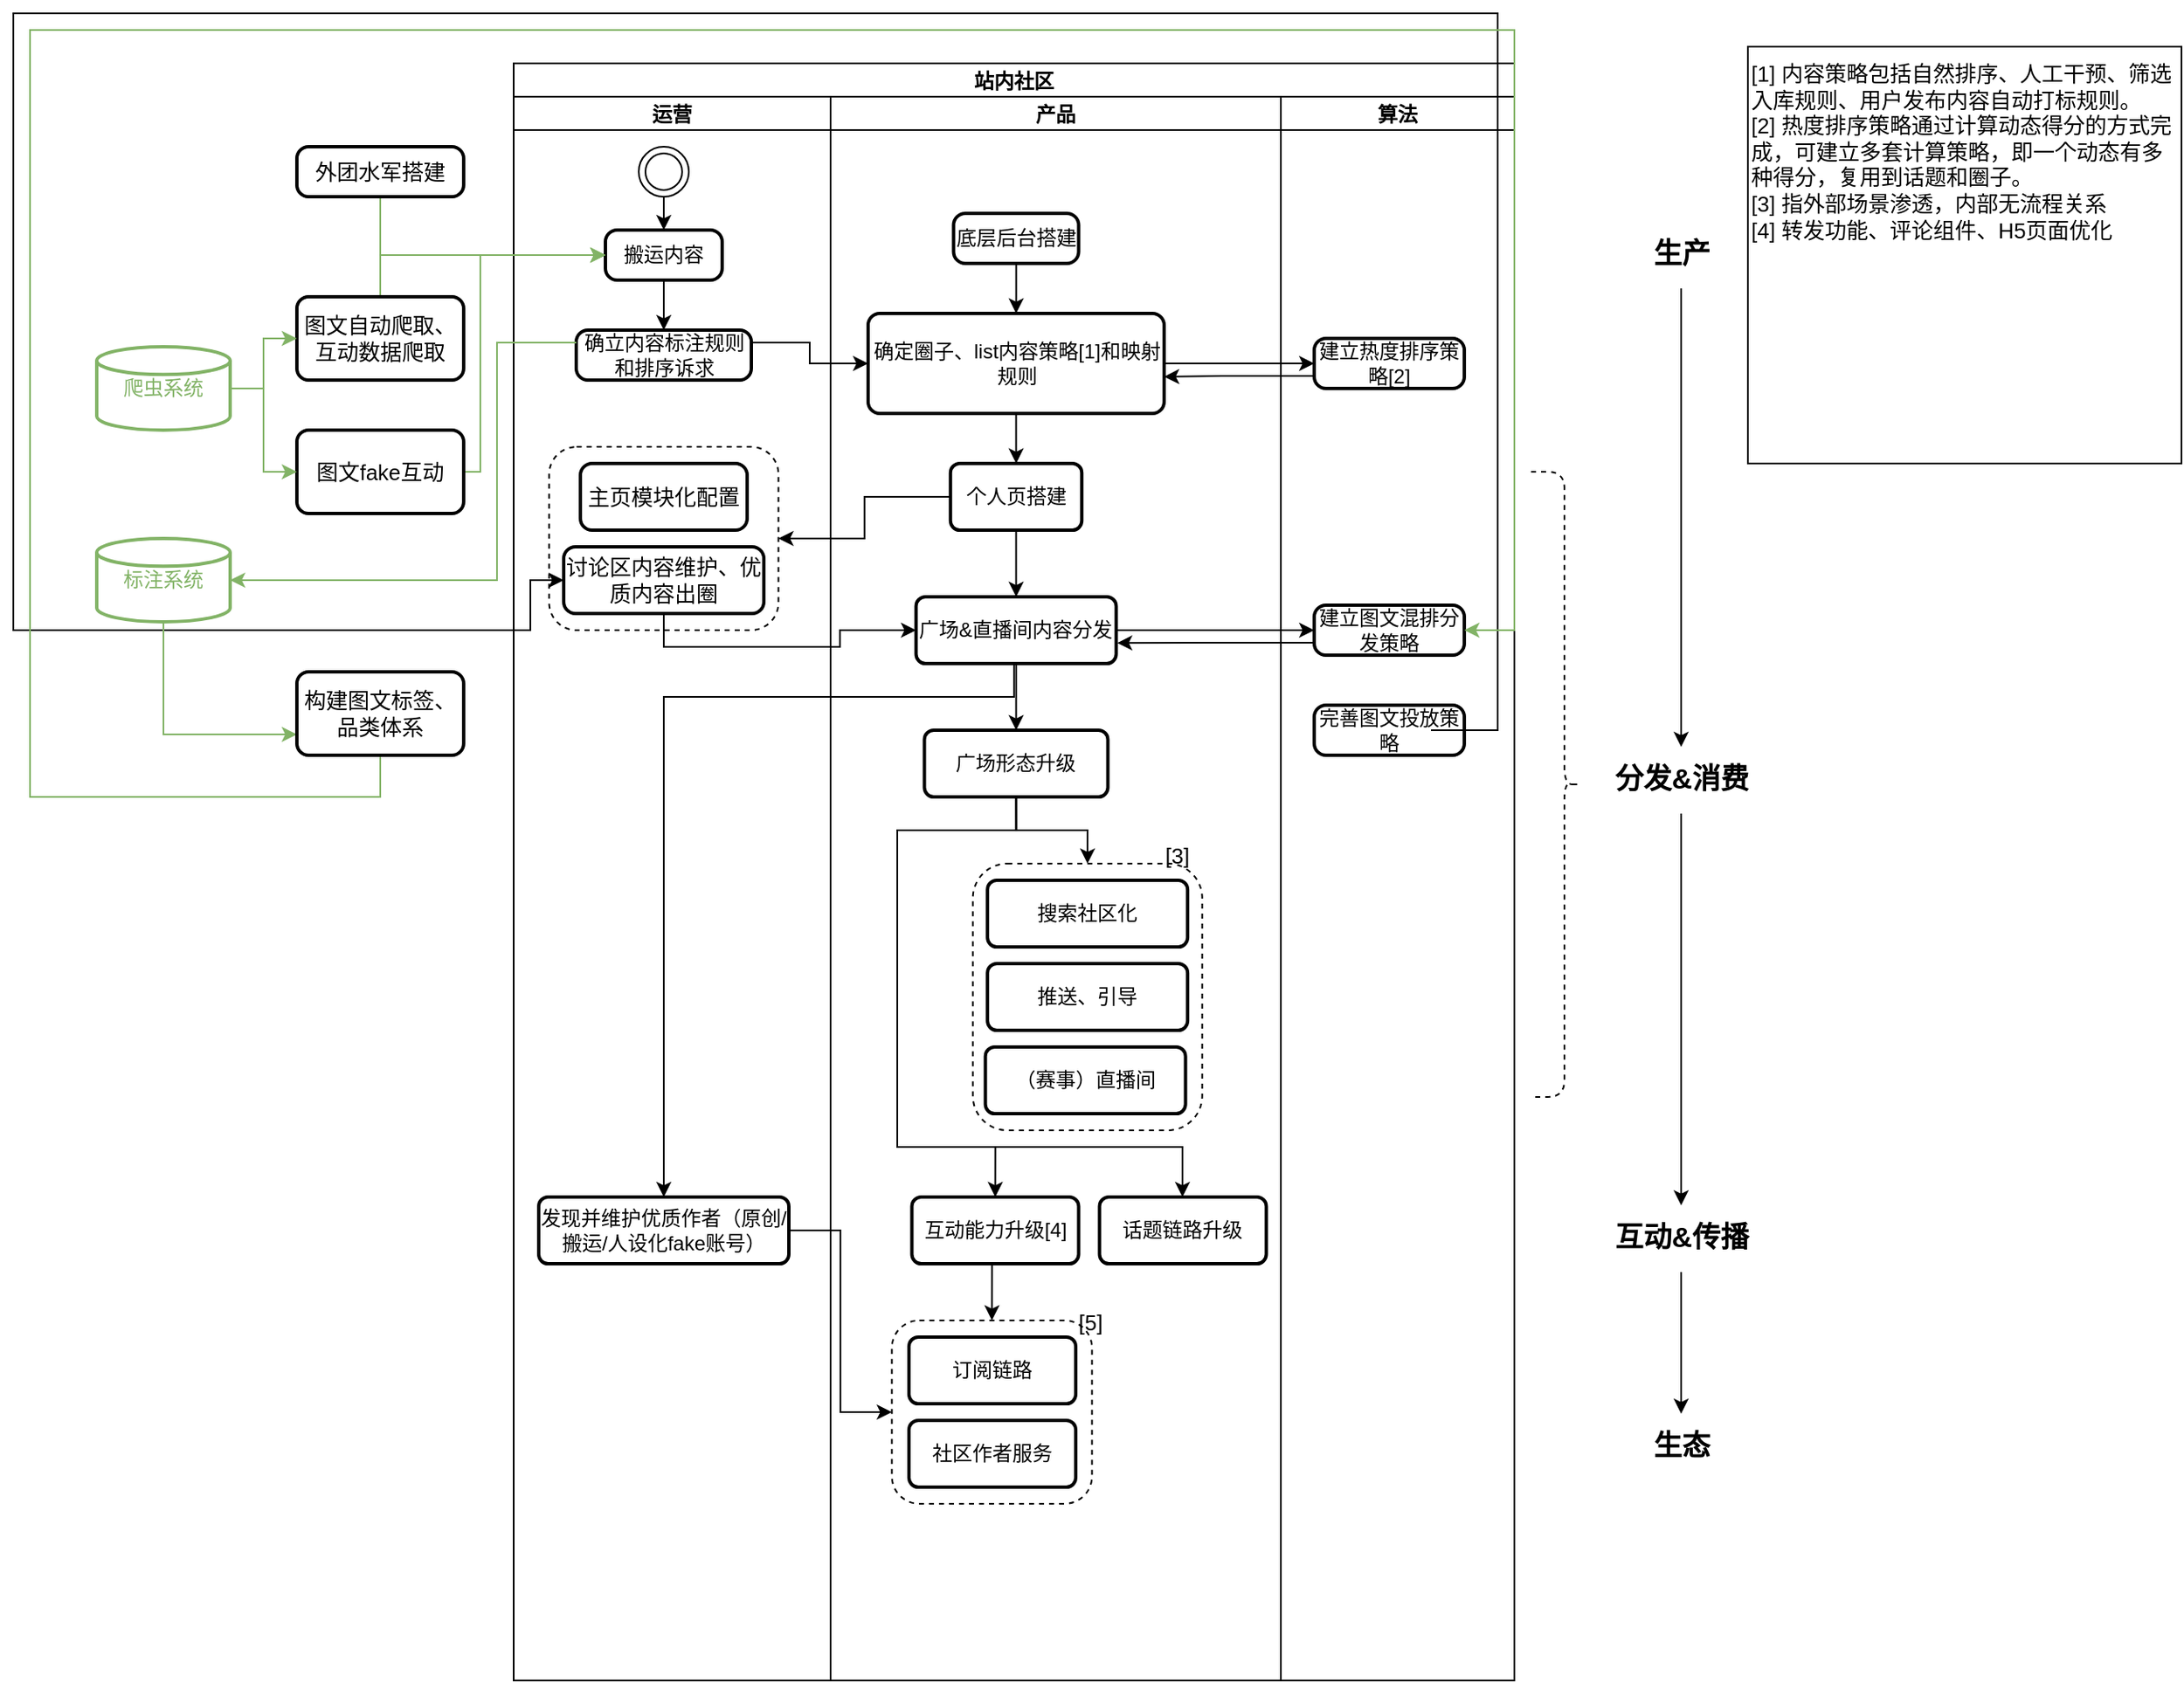 <mxfile version="16.2.7" type="github">
  <diagram name="Page-1" id="74e2e168-ea6b-b213-b513-2b3c1d86103e">
    <mxGraphModel dx="2454" dy="726" grid="1" gridSize="10" guides="1" tooltips="1" connect="1" arrows="1" fold="1" page="1" pageScale="1" pageWidth="1100" pageHeight="850" background="none" math="0" shadow="0">
      <root>
        <mxCell id="0" />
        <mxCell id="1" parent="0" />
        <mxCell id="5FDzwrHfISPWhtm09f9s-1" value="站内社区" style="swimlane;childLayout=stackLayout;resizeParent=1;resizeParentMax=0;startSize=20;" parent="1" vertex="1">
          <mxGeometry x="190" y="60" width="600" height="970" as="geometry" />
        </mxCell>
        <mxCell id="5FDzwrHfISPWhtm09f9s-2" value="运营" style="swimlane;startSize=20;" parent="5FDzwrHfISPWhtm09f9s-1" vertex="1">
          <mxGeometry y="20" width="190" height="950" as="geometry" />
        </mxCell>
        <mxCell id="ZMYzjcz4kzVzO9VZxVAW-8" style="edgeStyle=orthogonalEdgeStyle;rounded=0;orthogonalLoop=1;jettySize=auto;html=1;exitX=0.5;exitY=1;exitDx=0;exitDy=0;entryX=0.5;entryY=0;entryDx=0;entryDy=0;strokeColor=#000000;" edge="1" parent="5FDzwrHfISPWhtm09f9s-2" source="ZMYzjcz4kzVzO9VZxVAW-3" target="ZMYzjcz4kzVzO9VZxVAW-5">
          <mxGeometry relative="1" as="geometry" />
        </mxCell>
        <mxCell id="ZMYzjcz4kzVzO9VZxVAW-3" value="" style="ellipse;shape=doubleEllipse;html=1;dashed=0;whitespace=wrap;aspect=fixed;" vertex="1" parent="5FDzwrHfISPWhtm09f9s-2">
          <mxGeometry x="75" y="30" width="30" height="30" as="geometry" />
        </mxCell>
        <mxCell id="ZMYzjcz4kzVzO9VZxVAW-15" value="" style="edgeStyle=orthogonalEdgeStyle;rounded=0;orthogonalLoop=1;jettySize=auto;html=1;strokeColor=#000000;" edge="1" parent="5FDzwrHfISPWhtm09f9s-2" source="ZMYzjcz4kzVzO9VZxVAW-5" target="ZMYzjcz4kzVzO9VZxVAW-9">
          <mxGeometry relative="1" as="geometry" />
        </mxCell>
        <mxCell id="ZMYzjcz4kzVzO9VZxVAW-5" value="搬运内容" style="rounded=1;whiteSpace=wrap;html=1;absoluteArcSize=1;arcSize=14;strokeWidth=2;" vertex="1" parent="5FDzwrHfISPWhtm09f9s-2">
          <mxGeometry x="55" y="80" width="70" height="30" as="geometry" />
        </mxCell>
        <mxCell id="ZMYzjcz4kzVzO9VZxVAW-9" value="确立内容标注规则和排序诉求" style="rounded=1;whiteSpace=wrap;html=1;absoluteArcSize=1;arcSize=14;strokeWidth=2;" vertex="1" parent="5FDzwrHfISPWhtm09f9s-2">
          <mxGeometry x="37.5" y="140" width="105" height="30" as="geometry" />
        </mxCell>
        <mxCell id="ZMYzjcz4kzVzO9VZxVAW-37" value="主页模块化配置" style="rounded=1;whiteSpace=wrap;html=1;absoluteArcSize=1;arcSize=14;strokeWidth=2;fontSize=13;" vertex="1" parent="5FDzwrHfISPWhtm09f9s-2">
          <mxGeometry x="40" y="220" width="100" height="40" as="geometry" />
        </mxCell>
        <mxCell id="ZMYzjcz4kzVzO9VZxVAW-65" value="讨论区内容维护、优质内容出圈" style="rounded=1;whiteSpace=wrap;html=1;absoluteArcSize=1;arcSize=14;strokeWidth=2;fontSize=13;" vertex="1" parent="5FDzwrHfISPWhtm09f9s-2">
          <mxGeometry x="30" y="270" width="120" height="40" as="geometry" />
        </mxCell>
        <mxCell id="ZMYzjcz4kzVzO9VZxVAW-74" value="" style="rounded=1;whiteSpace=wrap;html=1;fontSize=13;fontColor=#FF3333;strokeColor=#000000;fillColor=none;dashed=1;" vertex="1" parent="5FDzwrHfISPWhtm09f9s-2">
          <mxGeometry x="21.25" y="210" width="137.5" height="110" as="geometry" />
        </mxCell>
        <mxCell id="ZMYzjcz4kzVzO9VZxVAW-102" value="发现并维护优质作者（原创/搬运/人设化fake账号）" style="whiteSpace=wrap;html=1;rounded=1;arcSize=14;strokeWidth=2;" vertex="1" parent="5FDzwrHfISPWhtm09f9s-2">
          <mxGeometry x="15" y="660" width="150" height="40" as="geometry" />
        </mxCell>
        <mxCell id="5FDzwrHfISPWhtm09f9s-3" value="产品" style="swimlane;startSize=20;" parent="5FDzwrHfISPWhtm09f9s-1" vertex="1">
          <mxGeometry x="190" y="20" width="270" height="950" as="geometry" />
        </mxCell>
        <mxCell id="ZMYzjcz4kzVzO9VZxVAW-17" value="" style="edgeStyle=orthogonalEdgeStyle;rounded=0;orthogonalLoop=1;jettySize=auto;html=1;strokeColor=#000000;" edge="1" parent="5FDzwrHfISPWhtm09f9s-3" source="ZMYzjcz4kzVzO9VZxVAW-6" target="ZMYzjcz4kzVzO9VZxVAW-11">
          <mxGeometry relative="1" as="geometry" />
        </mxCell>
        <mxCell id="ZMYzjcz4kzVzO9VZxVAW-6" value="底层后台搭建" style="rounded=1;whiteSpace=wrap;html=1;absoluteArcSize=1;arcSize=14;strokeWidth=2;" vertex="1" parent="5FDzwrHfISPWhtm09f9s-3">
          <mxGeometry x="73.75" y="70" width="75" height="30" as="geometry" />
        </mxCell>
        <mxCell id="ZMYzjcz4kzVzO9VZxVAW-23" value="" style="edgeStyle=orthogonalEdgeStyle;rounded=0;orthogonalLoop=1;jettySize=auto;html=1;strokeColor=#000000;" edge="1" parent="5FDzwrHfISPWhtm09f9s-3" source="ZMYzjcz4kzVzO9VZxVAW-11" target="ZMYzjcz4kzVzO9VZxVAW-22">
          <mxGeometry relative="1" as="geometry" />
        </mxCell>
        <mxCell id="ZMYzjcz4kzVzO9VZxVAW-11" value="确定圈子、list内容策略[1]和映射规则" style="rounded=1;whiteSpace=wrap;html=1;absoluteArcSize=1;arcSize=14;strokeWidth=2;" vertex="1" parent="5FDzwrHfISPWhtm09f9s-3">
          <mxGeometry x="22.5" y="130" width="177.5" height="60" as="geometry" />
        </mxCell>
        <mxCell id="ZMYzjcz4kzVzO9VZxVAW-52" style="edgeStyle=orthogonalEdgeStyle;rounded=0;orthogonalLoop=1;jettySize=auto;html=1;exitX=0.5;exitY=1;exitDx=0;exitDy=0;entryX=0.5;entryY=0;entryDx=0;entryDy=0;fontSize=13;fontColor=#82B366;strokeColor=#000000;" edge="1" parent="5FDzwrHfISPWhtm09f9s-3" source="ZMYzjcz4kzVzO9VZxVAW-42" target="ZMYzjcz4kzVzO9VZxVAW-51">
          <mxGeometry relative="1" as="geometry" />
        </mxCell>
        <mxCell id="ZMYzjcz4kzVzO9VZxVAW-64" style="edgeStyle=orthogonalEdgeStyle;rounded=0;orthogonalLoop=1;jettySize=auto;html=1;exitX=0.5;exitY=1;exitDx=0;exitDy=0;entryX=0.5;entryY=0;entryDx=0;entryDy=0;fontSize=13;fontColor=#FF3333;strokeColor=#000000;" edge="1" parent="5FDzwrHfISPWhtm09f9s-3" source="ZMYzjcz4kzVzO9VZxVAW-22" target="ZMYzjcz4kzVzO9VZxVAW-42">
          <mxGeometry relative="1" as="geometry" />
        </mxCell>
        <mxCell id="ZMYzjcz4kzVzO9VZxVAW-22" value="个人页搭建" style="whiteSpace=wrap;html=1;rounded=1;arcSize=14;strokeWidth=2;" vertex="1" parent="5FDzwrHfISPWhtm09f9s-3">
          <mxGeometry x="71.88" y="220" width="78.75" height="40" as="geometry" />
        </mxCell>
        <mxCell id="ZMYzjcz4kzVzO9VZxVAW-42" value="广场&amp;amp;直播间内容分发" style="whiteSpace=wrap;html=1;rounded=1;arcSize=14;strokeWidth=2;" vertex="1" parent="5FDzwrHfISPWhtm09f9s-3">
          <mxGeometry x="51.26" y="300" width="120" height="40" as="geometry" />
        </mxCell>
        <mxCell id="ZMYzjcz4kzVzO9VZxVAW-117" style="edgeStyle=orthogonalEdgeStyle;rounded=0;orthogonalLoop=1;jettySize=auto;html=1;exitX=0.5;exitY=1;exitDx=0;exitDy=0;fontSize=17;fontColor=#000000;strokeColor=#000000;entryX=0.5;entryY=0;entryDx=0;entryDy=0;" edge="1" parent="5FDzwrHfISPWhtm09f9s-3" source="ZMYzjcz4kzVzO9VZxVAW-51" target="ZMYzjcz4kzVzO9VZxVAW-116">
          <mxGeometry relative="1" as="geometry">
            <Array as="points">
              <mxPoint x="111" y="440" />
              <mxPoint x="40" y="440" />
              <mxPoint x="40" y="630" />
              <mxPoint x="99" y="630" />
            </Array>
          </mxGeometry>
        </mxCell>
        <mxCell id="ZMYzjcz4kzVzO9VZxVAW-126" style="edgeStyle=orthogonalEdgeStyle;rounded=0;orthogonalLoop=1;jettySize=auto;html=1;exitX=0.5;exitY=1;exitDx=0;exitDy=0;fontSize=13;fontColor=#000000;strokeColor=#000000;" edge="1" parent="5FDzwrHfISPWhtm09f9s-3" source="ZMYzjcz4kzVzO9VZxVAW-51" target="ZMYzjcz4kzVzO9VZxVAW-125">
          <mxGeometry relative="1" as="geometry">
            <Array as="points">
              <mxPoint x="111" y="440" />
              <mxPoint x="40" y="440" />
              <mxPoint x="40" y="630" />
              <mxPoint x="211" y="630" />
            </Array>
          </mxGeometry>
        </mxCell>
        <mxCell id="ZMYzjcz4kzVzO9VZxVAW-51" value="广场形态升级" style="whiteSpace=wrap;html=1;rounded=1;arcSize=14;strokeWidth=2;" vertex="1" parent="5FDzwrHfISPWhtm09f9s-3">
          <mxGeometry x="56.26" y="380" width="110" height="40" as="geometry" />
        </mxCell>
        <mxCell id="ZMYzjcz4kzVzO9VZxVAW-78" style="edgeStyle=orthogonalEdgeStyle;rounded=0;orthogonalLoop=1;jettySize=auto;html=1;exitX=0.5;exitY=1;exitDx=0;exitDy=0;entryX=0.5;entryY=0;entryDx=0;entryDy=0;fontSize=13;fontColor=#FF3333;strokeColor=#000000;" edge="1" parent="5FDzwrHfISPWhtm09f9s-3" source="ZMYzjcz4kzVzO9VZxVAW-51" target="ZMYzjcz4kzVzO9VZxVAW-77">
          <mxGeometry relative="1" as="geometry" />
        </mxCell>
        <mxCell id="ZMYzjcz4kzVzO9VZxVAW-82" value="" style="group" vertex="1" connectable="0" parent="5FDzwrHfISPWhtm09f9s-3">
          <mxGeometry x="70" y="440" width="168.13" height="180" as="geometry" />
        </mxCell>
        <mxCell id="ZMYzjcz4kzVzO9VZxVAW-80" value="&lt;font color=&quot;#000000&quot;&gt;[3]&lt;/font&gt;" style="text;html=1;strokeColor=none;fillColor=none;align=center;verticalAlign=middle;whiteSpace=wrap;rounded=0;dashed=1;fontSize=13;fontColor=#FF3333;" vertex="1" parent="ZMYzjcz4kzVzO9VZxVAW-82">
          <mxGeometry x="108.13" width="60" height="30" as="geometry" />
        </mxCell>
        <mxCell id="ZMYzjcz4kzVzO9VZxVAW-77" value="" style="rounded=1;whiteSpace=wrap;html=1;fontSize=13;fontColor=#FF3333;strokeColor=#000000;fillColor=none;dashed=1;" vertex="1" parent="ZMYzjcz4kzVzO9VZxVAW-82">
          <mxGeometry x="15.32" y="20" width="137.5" height="160" as="geometry" />
        </mxCell>
        <mxCell id="ZMYzjcz4kzVzO9VZxVAW-118" value="" style="group" vertex="1" connectable="0" parent="ZMYzjcz4kzVzO9VZxVAW-82">
          <mxGeometry x="22.82" y="30" width="121.26" height="140" as="geometry" />
        </mxCell>
        <mxCell id="ZMYzjcz4kzVzO9VZxVAW-75" value="搜索社区化" style="whiteSpace=wrap;html=1;rounded=1;arcSize=14;strokeWidth=2;" vertex="1" parent="ZMYzjcz4kzVzO9VZxVAW-118">
          <mxGeometry x="1.26" width="120" height="40" as="geometry" />
        </mxCell>
        <mxCell id="ZMYzjcz4kzVzO9VZxVAW-76" value="推送、引导" style="whiteSpace=wrap;html=1;rounded=1;arcSize=14;strokeWidth=2;" vertex="1" parent="ZMYzjcz4kzVzO9VZxVAW-118">
          <mxGeometry x="1.26" y="50" width="120" height="40" as="geometry" />
        </mxCell>
        <mxCell id="ZMYzjcz4kzVzO9VZxVAW-81" value="（赛事）直播间" style="whiteSpace=wrap;html=1;rounded=1;arcSize=14;strokeWidth=2;" vertex="1" parent="ZMYzjcz4kzVzO9VZxVAW-118">
          <mxGeometry y="100" width="120" height="40" as="geometry" />
        </mxCell>
        <mxCell id="ZMYzjcz4kzVzO9VZxVAW-122" style="edgeStyle=orthogonalEdgeStyle;rounded=0;orthogonalLoop=1;jettySize=auto;html=1;exitX=0.5;exitY=1;exitDx=0;exitDy=0;entryX=0.5;entryY=0;entryDx=0;entryDy=0;fontSize=17;fontColor=#000000;strokeColor=#000000;" edge="1" parent="5FDzwrHfISPWhtm09f9s-3" source="ZMYzjcz4kzVzO9VZxVAW-116" target="ZMYzjcz4kzVzO9VZxVAW-121">
          <mxGeometry relative="1" as="geometry" />
        </mxCell>
        <mxCell id="ZMYzjcz4kzVzO9VZxVAW-116" value="互动能力升级[4]" style="whiteSpace=wrap;html=1;rounded=1;arcSize=14;strokeWidth=2;" vertex="1" parent="5FDzwrHfISPWhtm09f9s-3">
          <mxGeometry x="48.75" y="660" width="100" height="40" as="geometry" />
        </mxCell>
        <mxCell id="ZMYzjcz4kzVzO9VZxVAW-125" value="话题链路升级" style="whiteSpace=wrap;html=1;rounded=1;arcSize=14;strokeWidth=2;" vertex="1" parent="5FDzwrHfISPWhtm09f9s-3">
          <mxGeometry x="161.26" y="660" width="100" height="40" as="geometry" />
        </mxCell>
        <mxCell id="ZMYzjcz4kzVzO9VZxVAW-128" value="" style="group" vertex="1" connectable="0" parent="5FDzwrHfISPWhtm09f9s-3">
          <mxGeometry x="36.75" y="720" width="149" height="124" as="geometry" />
        </mxCell>
        <mxCell id="ZMYzjcz4kzVzO9VZxVAW-123" value="[5]" style="text;html=1;strokeColor=none;fillColor=none;align=center;verticalAlign=middle;whiteSpace=wrap;rounded=0;dashed=1;fontSize=13;fontColor=#000000;" vertex="1" parent="ZMYzjcz4kzVzO9VZxVAW-128">
          <mxGeometry x="89" width="60" height="30" as="geometry" />
        </mxCell>
        <mxCell id="ZMYzjcz4kzVzO9VZxVAW-127" value="" style="group" vertex="1" connectable="0" parent="ZMYzjcz4kzVzO9VZxVAW-128">
          <mxGeometry y="14" width="120" height="110" as="geometry" />
        </mxCell>
        <mxCell id="ZMYzjcz4kzVzO9VZxVAW-119" value="订阅链路" style="whiteSpace=wrap;html=1;rounded=1;arcSize=14;strokeWidth=2;" vertex="1" parent="ZMYzjcz4kzVzO9VZxVAW-127">
          <mxGeometry x="10.26" y="10" width="100" height="40" as="geometry" />
        </mxCell>
        <mxCell id="ZMYzjcz4kzVzO9VZxVAW-120" value="社区作者服务" style="whiteSpace=wrap;html=1;rounded=1;arcSize=14;strokeWidth=2;" vertex="1" parent="ZMYzjcz4kzVzO9VZxVAW-127">
          <mxGeometry x="10.26" y="60" width="100" height="40" as="geometry" />
        </mxCell>
        <mxCell id="ZMYzjcz4kzVzO9VZxVAW-121" value="" style="rounded=1;whiteSpace=wrap;html=1;dashed=1;fontSize=17;fontColor=#000000;strokeColor=#000000;fillColor=none;" vertex="1" parent="ZMYzjcz4kzVzO9VZxVAW-127">
          <mxGeometry width="120" height="110" as="geometry" />
        </mxCell>
        <mxCell id="5FDzwrHfISPWhtm09f9s-4" value="算法" style="swimlane;startSize=20;" parent="5FDzwrHfISPWhtm09f9s-1" vertex="1">
          <mxGeometry x="460" y="20" width="140" height="950" as="geometry" />
        </mxCell>
        <mxCell id="ZMYzjcz4kzVzO9VZxVAW-10" value="建立热度排序策略[2]" style="rounded=1;whiteSpace=wrap;html=1;absoluteArcSize=1;arcSize=14;strokeWidth=2;" vertex="1" parent="5FDzwrHfISPWhtm09f9s-4">
          <mxGeometry x="20" y="145" width="90" height="30" as="geometry" />
        </mxCell>
        <mxCell id="ZMYzjcz4kzVzO9VZxVAW-24" value="建立图文混排分发策略" style="rounded=1;whiteSpace=wrap;html=1;absoluteArcSize=1;arcSize=14;strokeWidth=2;" vertex="1" parent="5FDzwrHfISPWhtm09f9s-4">
          <mxGeometry x="20" y="305" width="90" height="30" as="geometry" />
        </mxCell>
        <mxCell id="ZMYzjcz4kzVzO9VZxVAW-25" value="完善图文投放策略" style="rounded=1;whiteSpace=wrap;html=1;absoluteArcSize=1;arcSize=14;strokeWidth=2;" vertex="1" parent="5FDzwrHfISPWhtm09f9s-4">
          <mxGeometry x="20" y="365" width="90" height="30" as="geometry" />
        </mxCell>
        <mxCell id="ZMYzjcz4kzVzO9VZxVAW-12" style="edgeStyle=orthogonalEdgeStyle;rounded=0;orthogonalLoop=1;jettySize=auto;html=1;exitX=1;exitY=0.25;exitDx=0;exitDy=0;entryX=0;entryY=0.5;entryDx=0;entryDy=0;strokeColor=#000000;" edge="1" parent="5FDzwrHfISPWhtm09f9s-1" source="ZMYzjcz4kzVzO9VZxVAW-9" target="ZMYzjcz4kzVzO9VZxVAW-11">
          <mxGeometry relative="1" as="geometry" />
        </mxCell>
        <mxCell id="ZMYzjcz4kzVzO9VZxVAW-40" style="edgeStyle=orthogonalEdgeStyle;rounded=0;orthogonalLoop=1;jettySize=auto;html=1;fontSize=13;strokeColor=#000000;entryX=0;entryY=0.5;entryDx=0;entryDy=0;" edge="1" parent="5FDzwrHfISPWhtm09f9s-1" target="ZMYzjcz4kzVzO9VZxVAW-65">
          <mxGeometry relative="1" as="geometry">
            <mxPoint x="550" y="400" as="sourcePoint" />
            <mxPoint x="342.5" y="405" as="targetPoint" />
            <Array as="points">
              <mxPoint x="590" y="400" />
              <mxPoint x="590" y="-30" />
              <mxPoint x="-300" y="-30" />
              <mxPoint x="-300" y="340" />
              <mxPoint x="10" y="340" />
              <mxPoint x="10" y="310" />
            </Array>
          </mxGeometry>
        </mxCell>
        <mxCell id="ZMYzjcz4kzVzO9VZxVAW-68" style="edgeStyle=orthogonalEdgeStyle;rounded=0;orthogonalLoop=1;jettySize=auto;html=1;exitX=0;exitY=0.5;exitDx=0;exitDy=0;entryX=1;entryY=0.5;entryDx=0;entryDy=0;fontSize=13;fontColor=#FF3333;strokeColor=#000000;" edge="1" parent="5FDzwrHfISPWhtm09f9s-1" source="ZMYzjcz4kzVzO9VZxVAW-22" target="ZMYzjcz4kzVzO9VZxVAW-74">
          <mxGeometry relative="1" as="geometry" />
        </mxCell>
        <mxCell id="ZMYzjcz4kzVzO9VZxVAW-69" style="edgeStyle=orthogonalEdgeStyle;rounded=0;orthogonalLoop=1;jettySize=auto;html=1;exitX=0.5;exitY=1;exitDx=0;exitDy=0;entryX=0;entryY=0.5;entryDx=0;entryDy=0;fontSize=13;fontColor=#FF3333;strokeColor=#000000;" edge="1" parent="5FDzwrHfISPWhtm09f9s-1" source="ZMYzjcz4kzVzO9VZxVAW-65" target="ZMYzjcz4kzVzO9VZxVAW-42">
          <mxGeometry relative="1" as="geometry" />
        </mxCell>
        <mxCell id="ZMYzjcz4kzVzO9VZxVAW-70" style="edgeStyle=orthogonalEdgeStyle;rounded=0;orthogonalLoop=1;jettySize=auto;html=1;exitX=1;exitY=0.5;exitDx=0;exitDy=0;entryX=0;entryY=0.5;entryDx=0;entryDy=0;fontSize=13;fontColor=#FF3333;strokeColor=#000000;" edge="1" parent="5FDzwrHfISPWhtm09f9s-1" source="ZMYzjcz4kzVzO9VZxVAW-11" target="ZMYzjcz4kzVzO9VZxVAW-10">
          <mxGeometry relative="1" as="geometry" />
        </mxCell>
        <mxCell id="ZMYzjcz4kzVzO9VZxVAW-71" style="edgeStyle=orthogonalEdgeStyle;rounded=0;orthogonalLoop=1;jettySize=auto;html=1;exitX=0;exitY=0.75;exitDx=0;exitDy=0;fontSize=13;fontColor=#FF3333;strokeColor=#000000;" edge="1" parent="5FDzwrHfISPWhtm09f9s-1" source="ZMYzjcz4kzVzO9VZxVAW-10">
          <mxGeometry relative="1" as="geometry">
            <mxPoint x="390" y="188" as="targetPoint" />
            <Array as="points">
              <mxPoint x="425" y="188" />
              <mxPoint x="390" y="188" />
            </Array>
          </mxGeometry>
        </mxCell>
        <mxCell id="ZMYzjcz4kzVzO9VZxVAW-72" style="edgeStyle=orthogonalEdgeStyle;rounded=0;orthogonalLoop=1;jettySize=auto;html=1;exitX=0;exitY=0.75;exitDx=0;exitDy=0;entryX=1.005;entryY=0.692;entryDx=0;entryDy=0;fontSize=13;fontColor=#FF3333;strokeColor=#000000;entryPerimeter=0;" edge="1" parent="5FDzwrHfISPWhtm09f9s-1" source="ZMYzjcz4kzVzO9VZxVAW-24" target="ZMYzjcz4kzVzO9VZxVAW-42">
          <mxGeometry relative="1" as="geometry" />
        </mxCell>
        <mxCell id="ZMYzjcz4kzVzO9VZxVAW-73" style="edgeStyle=orthogonalEdgeStyle;rounded=0;orthogonalLoop=1;jettySize=auto;html=1;exitX=1;exitY=0.5;exitDx=0;exitDy=0;entryX=0;entryY=0.5;entryDx=0;entryDy=0;fontSize=13;fontColor=#FF3333;strokeColor=#000000;" edge="1" parent="5FDzwrHfISPWhtm09f9s-1" source="ZMYzjcz4kzVzO9VZxVAW-42" target="ZMYzjcz4kzVzO9VZxVAW-24">
          <mxGeometry relative="1" as="geometry" />
        </mxCell>
        <mxCell id="ZMYzjcz4kzVzO9VZxVAW-103" style="edgeStyle=orthogonalEdgeStyle;rounded=0;orthogonalLoop=1;jettySize=auto;html=1;exitX=0.5;exitY=1;exitDx=0;exitDy=0;entryX=0.5;entryY=0;entryDx=0;entryDy=0;fontSize=13;fontColor=#000000;strokeColor=#000000;" edge="1" parent="5FDzwrHfISPWhtm09f9s-1" source="ZMYzjcz4kzVzO9VZxVAW-42" target="ZMYzjcz4kzVzO9VZxVAW-102">
          <mxGeometry relative="1" as="geometry">
            <Array as="points">
              <mxPoint x="300" y="360" />
              <mxPoint x="300" y="380" />
              <mxPoint x="90" y="380" />
            </Array>
          </mxGeometry>
        </mxCell>
        <mxCell id="ZMYzjcz4kzVzO9VZxVAW-124" style="edgeStyle=orthogonalEdgeStyle;rounded=0;orthogonalLoop=1;jettySize=auto;html=1;exitX=1;exitY=0.5;exitDx=0;exitDy=0;entryX=0;entryY=0.5;entryDx=0;entryDy=0;fontSize=13;fontColor=#000000;strokeColor=#000000;" edge="1" parent="5FDzwrHfISPWhtm09f9s-1" source="ZMYzjcz4kzVzO9VZxVAW-102" target="ZMYzjcz4kzVzO9VZxVAW-121">
          <mxGeometry relative="1" as="geometry" />
        </mxCell>
        <mxCell id="ZMYzjcz4kzVzO9VZxVAW-21" value="&lt;span style=&quot;font-size: 13px&quot;&gt;[1] 内容策略包括自然排序、人工干预、筛选入库规则、用户发布内容自动打标规则。&lt;br style=&quot;font-size: 13px&quot;&gt;[2] 热度排序策略通过计算动态得分的方式完成，可建立多套计算策略，即一个动态有多种得分，复用到话题和圈子。&lt;br&gt;[3] 指外部场景渗透，内部无流程关系&lt;br&gt;[4] 转发功能、评论组件、H5页面优化&lt;br style=&quot;font-size: 13px&quot;&gt;&lt;/span&gt;" style="rounded=0;whiteSpace=wrap;html=1;align=left;verticalAlign=top;fontSize=13;spacingTop=2;spacing=2;" vertex="1" parent="1">
          <mxGeometry x="930" y="50" width="260" height="250" as="geometry" />
        </mxCell>
        <mxCell id="ZMYzjcz4kzVzO9VZxVAW-30" value="" style="edgeStyle=orthogonalEdgeStyle;rounded=0;orthogonalLoop=1;jettySize=auto;html=1;fontSize=13;strokeColor=#82B366;entryX=0;entryY=0.5;entryDx=0;entryDy=0;" edge="1" parent="1" source="ZMYzjcz4kzVzO9VZxVAW-28" target="ZMYzjcz4kzVzO9VZxVAW-5">
          <mxGeometry relative="1" as="geometry">
            <mxPoint x="150" y="173" as="targetPoint" />
            <Array as="points">
              <mxPoint x="110" y="175" />
            </Array>
          </mxGeometry>
        </mxCell>
        <mxCell id="ZMYzjcz4kzVzO9VZxVAW-28" value="图文自动爬取、互动数据爬取" style="rounded=1;whiteSpace=wrap;html=1;absoluteArcSize=1;arcSize=14;strokeWidth=2;fontSize=13;" vertex="1" parent="1">
          <mxGeometry x="60" y="200" width="100" height="50" as="geometry" />
        </mxCell>
        <mxCell id="ZMYzjcz4kzVzO9VZxVAW-31" style="edgeStyle=orthogonalEdgeStyle;rounded=0;orthogonalLoop=1;jettySize=auto;html=1;exitX=1;exitY=0.5;exitDx=0;exitDy=0;fontSize=13;strokeColor=#82B366;entryX=0;entryY=0.5;entryDx=0;entryDy=0;" edge="1" parent="1" source="ZMYzjcz4kzVzO9VZxVAW-29" target="ZMYzjcz4kzVzO9VZxVAW-5">
          <mxGeometry relative="1" as="geometry">
            <mxPoint x="170" y="170" as="targetPoint" />
            <Array as="points">
              <mxPoint x="170" y="305" />
              <mxPoint x="170" y="175" />
            </Array>
          </mxGeometry>
        </mxCell>
        <mxCell id="ZMYzjcz4kzVzO9VZxVAW-29" value="图文fake互动" style="rounded=1;whiteSpace=wrap;html=1;absoluteArcSize=1;arcSize=14;strokeWidth=2;fontSize=13;" vertex="1" parent="1">
          <mxGeometry x="60" y="280" width="100" height="50" as="geometry" />
        </mxCell>
        <mxCell id="ZMYzjcz4kzVzO9VZxVAW-33" style="edgeStyle=orthogonalEdgeStyle;rounded=0;orthogonalLoop=1;jettySize=auto;html=1;exitX=0.5;exitY=1;exitDx=0;exitDy=0;fontSize=13;strokeColor=#82B366;entryX=0;entryY=0.5;entryDx=0;entryDy=0;" edge="1" parent="1" source="ZMYzjcz4kzVzO9VZxVAW-32" target="ZMYzjcz4kzVzO9VZxVAW-5">
          <mxGeometry relative="1" as="geometry">
            <mxPoint x="150" y="180" as="targetPoint" />
            <Array as="points">
              <mxPoint x="110" y="175" />
            </Array>
          </mxGeometry>
        </mxCell>
        <mxCell id="ZMYzjcz4kzVzO9VZxVAW-32" value="外团水军搭建" style="rounded=1;whiteSpace=wrap;html=1;absoluteArcSize=1;arcSize=14;strokeWidth=2;fontSize=13;" vertex="1" parent="1">
          <mxGeometry x="60" y="110" width="100" height="30" as="geometry" />
        </mxCell>
        <mxCell id="ZMYzjcz4kzVzO9VZxVAW-49" style="edgeStyle=orthogonalEdgeStyle;rounded=0;orthogonalLoop=1;jettySize=auto;html=1;exitX=0.5;exitY=1;exitDx=0;exitDy=0;exitPerimeter=0;entryX=0;entryY=0.75;entryDx=0;entryDy=0;fontSize=13;fontColor=#82B366;strokeColor=#82B366;" edge="1" parent="1" source="ZMYzjcz4kzVzO9VZxVAW-43" target="ZMYzjcz4kzVzO9VZxVAW-48">
          <mxGeometry relative="1" as="geometry" />
        </mxCell>
        <mxCell id="ZMYzjcz4kzVzO9VZxVAW-43" value="标注系统" style="strokeWidth=2;html=1;shape=mxgraph.flowchart.database;whiteSpace=wrap;fontColor=#82B366;strokeColor=#82B366;" vertex="1" parent="1">
          <mxGeometry x="-60" y="345" width="80" height="50" as="geometry" />
        </mxCell>
        <mxCell id="ZMYzjcz4kzVzO9VZxVAW-44" style="edgeStyle=orthogonalEdgeStyle;rounded=0;orthogonalLoop=1;jettySize=auto;html=1;exitX=0;exitY=0.25;exitDx=0;exitDy=0;entryX=1;entryY=0.5;entryDx=0;entryDy=0;entryPerimeter=0;fontSize=13;fontColor=#82B366;strokeColor=#82B366;" edge="1" parent="1" source="ZMYzjcz4kzVzO9VZxVAW-9" target="ZMYzjcz4kzVzO9VZxVAW-43">
          <mxGeometry relative="1" as="geometry">
            <Array as="points">
              <mxPoint x="180" y="228" />
              <mxPoint x="180" y="370" />
            </Array>
          </mxGeometry>
        </mxCell>
        <mxCell id="ZMYzjcz4kzVzO9VZxVAW-46" style="edgeStyle=orthogonalEdgeStyle;rounded=0;orthogonalLoop=1;jettySize=auto;html=1;exitX=1;exitY=0.5;exitDx=0;exitDy=0;exitPerimeter=0;entryX=0;entryY=0.5;entryDx=0;entryDy=0;fontSize=13;fontColor=#82B366;strokeColor=#82B366;" edge="1" parent="1" source="ZMYzjcz4kzVzO9VZxVAW-45" target="ZMYzjcz4kzVzO9VZxVAW-28">
          <mxGeometry relative="1" as="geometry" />
        </mxCell>
        <mxCell id="ZMYzjcz4kzVzO9VZxVAW-47" style="edgeStyle=orthogonalEdgeStyle;rounded=0;orthogonalLoop=1;jettySize=auto;html=1;exitX=1;exitY=0.5;exitDx=0;exitDy=0;exitPerimeter=0;entryX=0;entryY=0.5;entryDx=0;entryDy=0;fontSize=13;fontColor=#82B366;strokeColor=#82B366;" edge="1" parent="1" source="ZMYzjcz4kzVzO9VZxVAW-45" target="ZMYzjcz4kzVzO9VZxVAW-29">
          <mxGeometry relative="1" as="geometry">
            <Array as="points">
              <mxPoint x="40" y="255" />
              <mxPoint x="40" y="305" />
            </Array>
          </mxGeometry>
        </mxCell>
        <mxCell id="ZMYzjcz4kzVzO9VZxVAW-45" value="爬虫系统" style="strokeWidth=2;html=1;shape=mxgraph.flowchart.database;whiteSpace=wrap;fontColor=#82B366;strokeColor=#82B366;" vertex="1" parent="1">
          <mxGeometry x="-60" y="230" width="80" height="50" as="geometry" />
        </mxCell>
        <mxCell id="ZMYzjcz4kzVzO9VZxVAW-50" style="edgeStyle=orthogonalEdgeStyle;rounded=0;orthogonalLoop=1;jettySize=auto;html=1;exitX=0.5;exitY=1;exitDx=0;exitDy=0;fontSize=13;fontColor=#82B366;strokeColor=#82B366;entryX=1;entryY=0.5;entryDx=0;entryDy=0;" edge="1" parent="1" source="ZMYzjcz4kzVzO9VZxVAW-48" target="ZMYzjcz4kzVzO9VZxVAW-24">
          <mxGeometry relative="1" as="geometry">
            <Array as="points">
              <mxPoint x="110" y="500" />
              <mxPoint x="-100" y="500" />
              <mxPoint x="-100" y="40" />
              <mxPoint x="790" y="40" />
              <mxPoint x="790" y="400" />
            </Array>
          </mxGeometry>
        </mxCell>
        <mxCell id="ZMYzjcz4kzVzO9VZxVAW-48" value="构建图文标签、品类体系" style="rounded=1;whiteSpace=wrap;html=1;absoluteArcSize=1;arcSize=14;strokeWidth=2;fontSize=13;" vertex="1" parent="1">
          <mxGeometry x="60" y="425" width="100" height="50" as="geometry" />
        </mxCell>
        <mxCell id="ZMYzjcz4kzVzO9VZxVAW-108" value="" style="edgeStyle=orthogonalEdgeStyle;rounded=0;orthogonalLoop=1;jettySize=auto;html=1;fontSize=17;fontColor=#000000;strokeColor=#000000;" edge="1" parent="1" source="ZMYzjcz4kzVzO9VZxVAW-106" target="ZMYzjcz4kzVzO9VZxVAW-107">
          <mxGeometry relative="1" as="geometry" />
        </mxCell>
        <mxCell id="ZMYzjcz4kzVzO9VZxVAW-106" value="生产" style="text;strokeColor=none;fillColor=none;html=1;fontSize=17;fontStyle=1;verticalAlign=middle;align=center;dashed=1;fontColor=#000000;" vertex="1" parent="1">
          <mxGeometry x="840" y="155" width="100" height="40" as="geometry" />
        </mxCell>
        <mxCell id="ZMYzjcz4kzVzO9VZxVAW-110" value="" style="edgeStyle=orthogonalEdgeStyle;rounded=0;orthogonalLoop=1;jettySize=auto;html=1;fontSize=17;fontColor=#000000;strokeColor=#000000;" edge="1" parent="1" source="ZMYzjcz4kzVzO9VZxVAW-107" target="ZMYzjcz4kzVzO9VZxVAW-109">
          <mxGeometry relative="1" as="geometry" />
        </mxCell>
        <mxCell id="ZMYzjcz4kzVzO9VZxVAW-107" value="分发&amp;amp;消费" style="text;strokeColor=none;fillColor=none;html=1;fontSize=17;fontStyle=1;verticalAlign=middle;align=center;dashed=1;fontColor=#000000;" vertex="1" parent="1">
          <mxGeometry x="840" y="470" width="100" height="40" as="geometry" />
        </mxCell>
        <mxCell id="ZMYzjcz4kzVzO9VZxVAW-112" value="" style="edgeStyle=orthogonalEdgeStyle;rounded=0;orthogonalLoop=1;jettySize=auto;html=1;fontSize=17;fontColor=#000000;strokeColor=#000000;" edge="1" parent="1" source="ZMYzjcz4kzVzO9VZxVAW-109" target="ZMYzjcz4kzVzO9VZxVAW-111">
          <mxGeometry relative="1" as="geometry" />
        </mxCell>
        <mxCell id="ZMYzjcz4kzVzO9VZxVAW-109" value="互动&amp;amp;传播" style="text;strokeColor=none;fillColor=none;html=1;fontSize=17;fontStyle=1;verticalAlign=middle;align=center;dashed=1;fontColor=#000000;" vertex="1" parent="1">
          <mxGeometry x="840" y="745" width="100" height="40" as="geometry" />
        </mxCell>
        <mxCell id="ZMYzjcz4kzVzO9VZxVAW-111" value="生态" style="text;strokeColor=none;fillColor=none;html=1;fontSize=17;fontStyle=1;verticalAlign=middle;align=center;dashed=1;fontColor=#000000;" vertex="1" parent="1">
          <mxGeometry x="840" y="870" width="100" height="40" as="geometry" />
        </mxCell>
        <mxCell id="ZMYzjcz4kzVzO9VZxVAW-114" value="" style="shape=curlyBracket;whiteSpace=wrap;html=1;rounded=1;flipH=1;dashed=1;fontSize=17;fontColor=#000000;strokeColor=#000000;fillColor=none;size=0.333;" vertex="1" parent="1">
          <mxGeometry x="800" y="305" width="30" height="375" as="geometry" />
        </mxCell>
      </root>
    </mxGraphModel>
  </diagram>
</mxfile>
